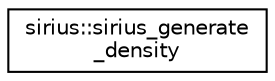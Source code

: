 digraph "Graphical Class Hierarchy"
{
 // INTERACTIVE_SVG=YES
  edge [fontname="Helvetica",fontsize="10",labelfontname="Helvetica",labelfontsize="10"];
  node [fontname="Helvetica",fontsize="10",shape=record];
  rankdir="LR";
  Node1 [label="sirius::sirius_generate\l_density",height=0.2,width=0.4,color="black", fillcolor="white", style="filled",URL="$interfacesirius_1_1sirius__generate__density.html"];
}
